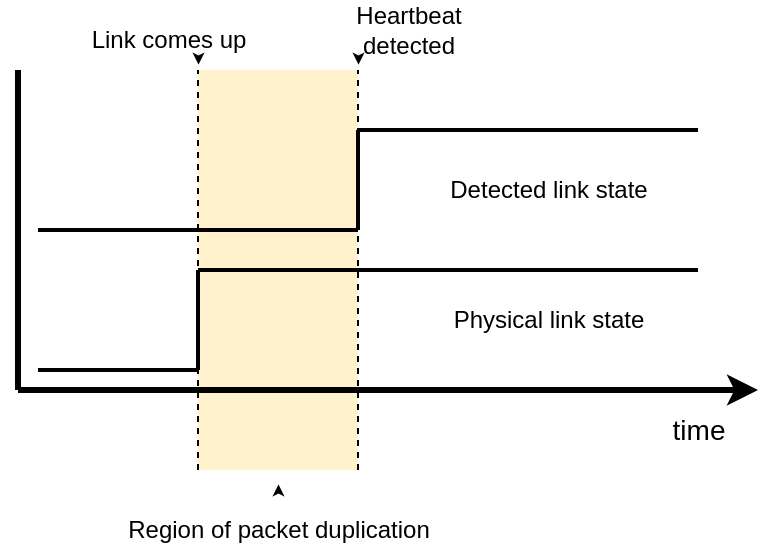 <mxfile version="17.4.3" type="device"><diagram id="n8lrkAtQec7868XPky4t" name="Page-1"><mxGraphModel dx="379" dy="681" grid="1" gridSize="10" guides="1" tooltips="1" connect="1" arrows="1" fold="1" page="1" pageScale="1" pageWidth="827" pageHeight="1169" background="none" math="0" shadow="0"><root><mxCell id="0"/><mxCell id="1" parent="0"/><mxCell id="ACM8Un-5GIgC9gSGjDls-26" value="" style="rounded=0;whiteSpace=wrap;html=1;fontFamily=Helvetica;fontSize=14;strokeColor=none;fillColor=#fff2cc;shadow=0;glass=0;sketch=0;" vertex="1" parent="1"><mxGeometry x="1200" y="560" width="80" height="200" as="geometry"/></mxCell><mxCell id="ACM8Un-5GIgC9gSGjDls-24" value="" style="endArrow=none;html=1;rounded=0;strokeWidth=1;dashed=1;" edge="1" parent="1"><mxGeometry width="50" height="50" relative="1" as="geometry"><mxPoint x="1200" y="760" as="sourcePoint"/><mxPoint x="1200" y="560" as="targetPoint"/></mxGeometry></mxCell><mxCell id="ACM8Un-5GIgC9gSGjDls-25" value="" style="endArrow=none;html=1;rounded=0;strokeWidth=1;dashed=1;" edge="1" parent="1"><mxGeometry width="50" height="50" relative="1" as="geometry"><mxPoint x="1280" y="760" as="sourcePoint"/><mxPoint x="1280" y="560" as="targetPoint"/></mxGeometry></mxCell><mxCell id="ACM8Un-5GIgC9gSGjDls-10" value="" style="endArrow=none;html=1;rounded=0;strokeWidth=3;endFill=0;" edge="1" parent="1"><mxGeometry width="50" height="50" relative="1" as="geometry"><mxPoint x="1110" y="720" as="sourcePoint"/><mxPoint x="1110" y="560" as="targetPoint"/></mxGeometry></mxCell><mxCell id="ACM8Un-5GIgC9gSGjDls-11" value="" style="endArrow=classic;html=1;rounded=0;strokeWidth=3;startArrow=none;startFill=0;endFill=1;" edge="1" parent="1"><mxGeometry width="50" height="50" relative="1" as="geometry"><mxPoint x="1110" y="720" as="sourcePoint"/><mxPoint x="1480" y="720" as="targetPoint"/></mxGeometry></mxCell><mxCell id="ACM8Un-5GIgC9gSGjDls-16" value="" style="endArrow=none;html=1;rounded=0;strokeWidth=2;" edge="1" parent="1"><mxGeometry width="50" height="50" relative="1" as="geometry"><mxPoint x="1200" y="660" as="sourcePoint"/><mxPoint x="1450" y="660" as="targetPoint"/></mxGeometry></mxCell><mxCell id="ACM8Un-5GIgC9gSGjDls-17" value="&lt;font style=&quot;font-size: 14px&quot; face=&quot;Helvetica&quot;&gt;time&lt;/font&gt;" style="text;html=1;align=center;verticalAlign=middle;resizable=0;points=[];autosize=1;strokeColor=none;fillColor=none;" vertex="1" parent="1"><mxGeometry x="1430" y="730" width="40" height="20" as="geometry"/></mxCell><mxCell id="ACM8Un-5GIgC9gSGjDls-18" value="" style="endArrow=none;html=1;rounded=0;strokeWidth=2;" edge="1" parent="1"><mxGeometry width="50" height="50" relative="1" as="geometry"><mxPoint x="1200" y="710" as="sourcePoint"/><mxPoint x="1200" y="660" as="targetPoint"/></mxGeometry></mxCell><mxCell id="ACM8Un-5GIgC9gSGjDls-19" value="" style="endArrow=none;html=1;rounded=0;strokeWidth=2;" edge="1" parent="1"><mxGeometry width="50" height="50" relative="1" as="geometry"><mxPoint x="1120" y="710" as="sourcePoint"/><mxPoint x="1200" y="710" as="targetPoint"/></mxGeometry></mxCell><mxCell id="ACM8Un-5GIgC9gSGjDls-20" value="" style="endArrow=none;html=1;rounded=0;strokeWidth=2;" edge="1" parent="1"><mxGeometry width="50" height="50" relative="1" as="geometry"><mxPoint x="1280" y="590" as="sourcePoint"/><mxPoint x="1450" y="590" as="targetPoint"/></mxGeometry></mxCell><mxCell id="ACM8Un-5GIgC9gSGjDls-21" value="" style="endArrow=none;html=1;rounded=0;strokeWidth=2;" edge="1" parent="1"><mxGeometry width="50" height="50" relative="1" as="geometry"><mxPoint x="1280" y="640" as="sourcePoint"/><mxPoint x="1280" y="590" as="targetPoint"/></mxGeometry></mxCell><mxCell id="ACM8Un-5GIgC9gSGjDls-22" value="" style="endArrow=none;html=1;rounded=0;strokeWidth=2;" edge="1" parent="1"><mxGeometry width="50" height="50" relative="1" as="geometry"><mxPoint x="1120" y="640" as="sourcePoint"/><mxPoint x="1280" y="640" as="targetPoint"/></mxGeometry></mxCell><mxCell id="ACM8Un-5GIgC9gSGjDls-27" value="Physical link state" style="text;html=1;align=center;verticalAlign=middle;resizable=0;points=[];autosize=1;strokeColor=none;fillColor=none;" vertex="1" parent="1"><mxGeometry x="1320" y="675" width="110" height="20" as="geometry"/></mxCell><mxCell id="ACM8Un-5GIgC9gSGjDls-28" value="Detected link state" style="text;html=1;align=center;verticalAlign=middle;resizable=0;points=[];autosize=1;strokeColor=none;fillColor=none;" vertex="1" parent="1"><mxGeometry x="1320" y="610" width="110" height="20" as="geometry"/></mxCell><mxCell id="ACM8Un-5GIgC9gSGjDls-29" value="Link comes up" style="text;html=1;align=center;verticalAlign=middle;resizable=0;points=[];autosize=1;strokeColor=none;fillColor=none;" vertex="1" parent="1"><mxGeometry x="1140" y="535" width="90" height="20" as="geometry"/></mxCell><mxCell id="ACM8Un-5GIgC9gSGjDls-30" value="&lt;div&gt;Heartbeat&lt;/div&gt;&lt;div&gt;detected&lt;/div&gt;" style="text;html=1;align=center;verticalAlign=middle;resizable=0;points=[];autosize=1;strokeColor=none;fillColor=none;" vertex="1" parent="1"><mxGeometry x="1270" y="525" width="70" height="30" as="geometry"/></mxCell><mxCell id="ACM8Un-5GIgC9gSGjDls-33" value="" style="endArrow=classic;html=1;rounded=0;fontFamily=Helvetica;fontSize=14;strokeWidth=0;endFill=1;" edge="1" parent="1"><mxGeometry width="50" height="50" relative="1" as="geometry"><mxPoint x="1280" y="550" as="sourcePoint"/><mxPoint x="1280" y="557" as="targetPoint"/></mxGeometry></mxCell><mxCell id="ACM8Un-5GIgC9gSGjDls-34" value="Region of packet duplication" style="text;html=1;align=center;verticalAlign=middle;resizable=0;points=[];autosize=1;strokeColor=none;fillColor=none;" vertex="1" parent="1"><mxGeometry x="1155" y="780" width="170" height="20" as="geometry"/></mxCell><mxCell id="ACM8Un-5GIgC9gSGjDls-35" value="" style="endArrow=classic;html=1;rounded=0;fontFamily=Helvetica;fontSize=14;strokeWidth=0;endFill=1;" edge="1" parent="1"><mxGeometry width="50" height="50" relative="1" as="geometry"><mxPoint x="1240" y="770" as="sourcePoint"/><mxPoint x="1240" y="767" as="targetPoint"/></mxGeometry></mxCell><mxCell id="ACM8Un-5GIgC9gSGjDls-46" value="" style="endArrow=classic;html=1;rounded=0;fontFamily=Helvetica;fontSize=14;strokeWidth=0;endFill=1;" edge="1" parent="1"><mxGeometry width="50" height="50" relative="1" as="geometry"><mxPoint x="1200" y="550" as="sourcePoint"/><mxPoint x="1200" y="557" as="targetPoint"/></mxGeometry></mxCell></root></mxGraphModel></diagram></mxfile>